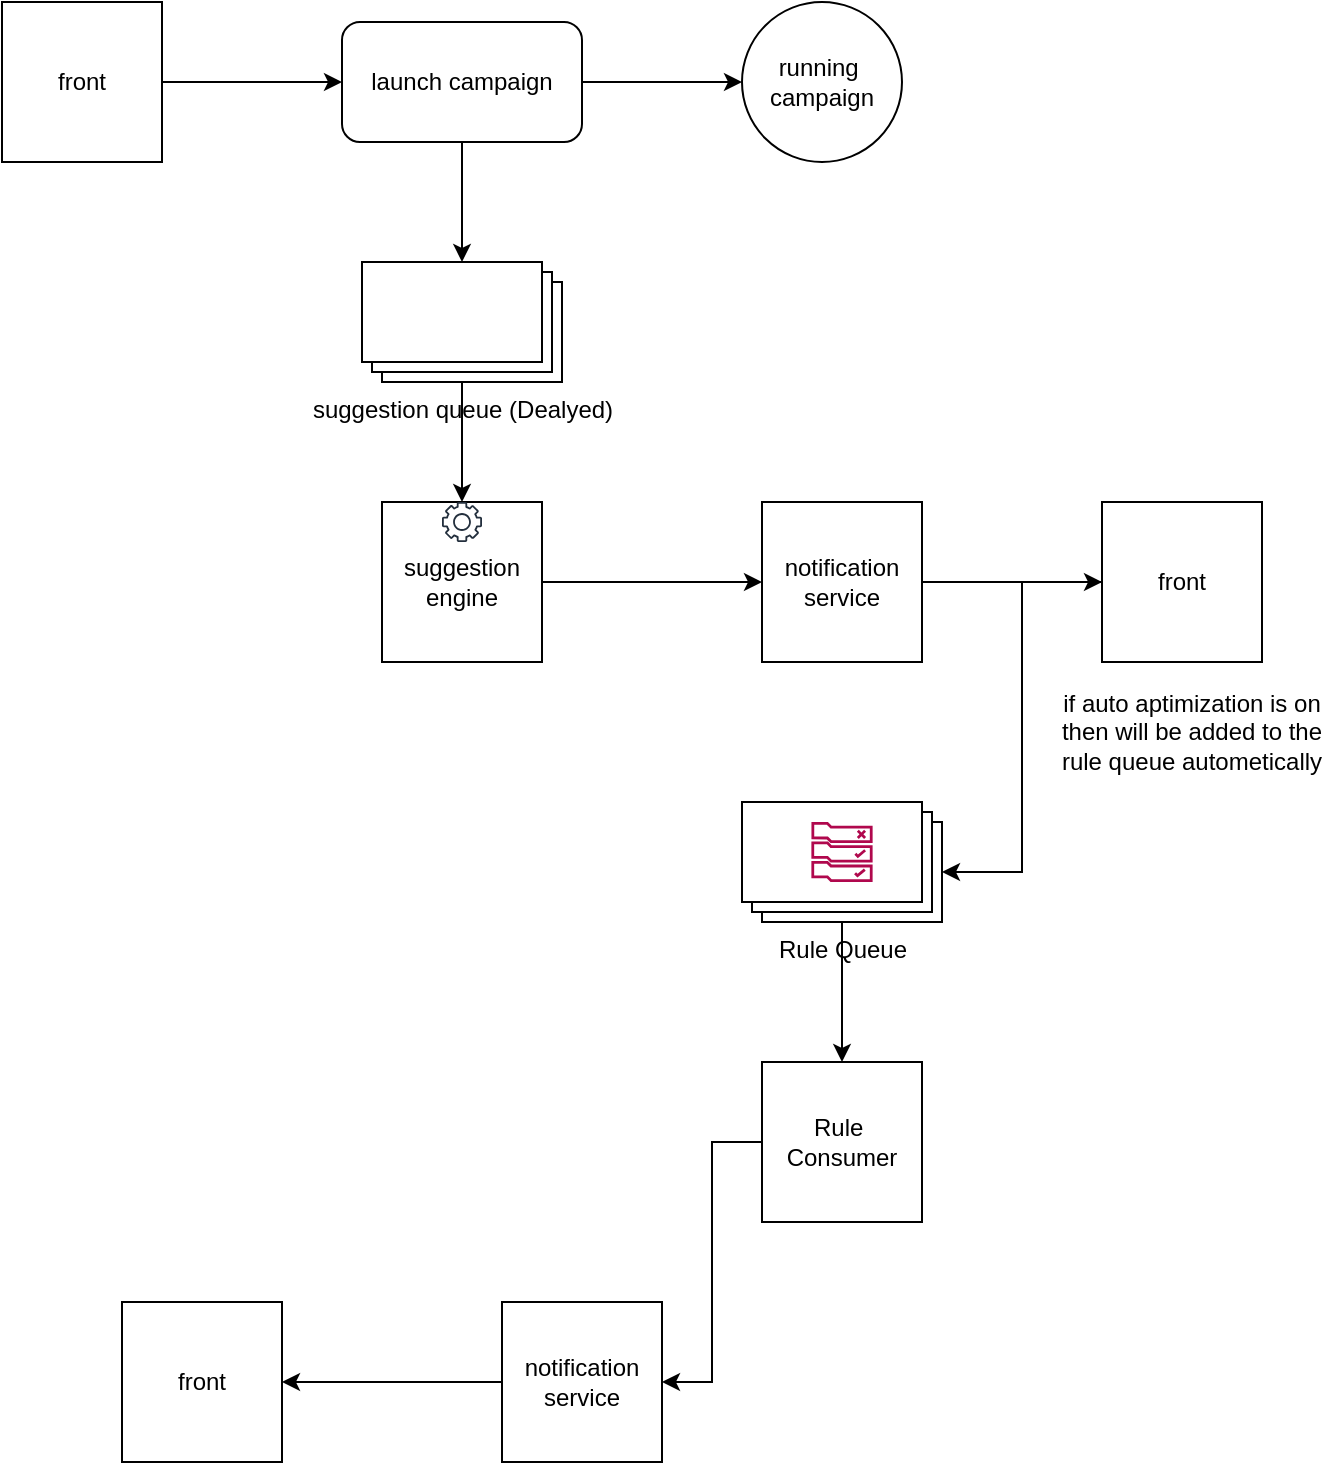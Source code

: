 <mxfile version="16.5.6" type="github">
  <diagram id="icjQpoa9YDCWABZU7nxO" name="Page-1">
    <mxGraphModel dx="1422" dy="762" grid="1" gridSize="10" guides="1" tooltips="1" connect="1" arrows="1" fold="1" page="1" pageScale="1" pageWidth="850" pageHeight="1100" math="0" shadow="0">
      <root>
        <mxCell id="0" />
        <mxCell id="1" parent="0" />
        <mxCell id="PQ5Z_mYO_5FLwbDRiWJP-15" style="edgeStyle=orthogonalEdgeStyle;rounded=0;orthogonalLoop=1;jettySize=auto;html=1;entryX=0;entryY=0.5;entryDx=0;entryDy=0;" edge="1" parent="1" source="PQ5Z_mYO_5FLwbDRiWJP-1" target="PQ5Z_mYO_5FLwbDRiWJP-3">
          <mxGeometry relative="1" as="geometry" />
        </mxCell>
        <mxCell id="PQ5Z_mYO_5FLwbDRiWJP-1" value="front" style="whiteSpace=wrap;html=1;aspect=fixed;" vertex="1" parent="1">
          <mxGeometry x="80" y="50" width="80" height="80" as="geometry" />
        </mxCell>
        <mxCell id="PQ5Z_mYO_5FLwbDRiWJP-16" style="edgeStyle=orthogonalEdgeStyle;rounded=0;orthogonalLoop=1;jettySize=auto;html=1;entryX=0;entryY=0.5;entryDx=0;entryDy=0;" edge="1" parent="1" source="PQ5Z_mYO_5FLwbDRiWJP-3" target="PQ5Z_mYO_5FLwbDRiWJP-4">
          <mxGeometry relative="1" as="geometry" />
        </mxCell>
        <mxCell id="PQ5Z_mYO_5FLwbDRiWJP-18" style="edgeStyle=orthogonalEdgeStyle;rounded=0;orthogonalLoop=1;jettySize=auto;html=1;" edge="1" parent="1" source="PQ5Z_mYO_5FLwbDRiWJP-3" target="PQ5Z_mYO_5FLwbDRiWJP-5">
          <mxGeometry relative="1" as="geometry" />
        </mxCell>
        <mxCell id="PQ5Z_mYO_5FLwbDRiWJP-3" value="launch campaign" style="rounded=1;whiteSpace=wrap;html=1;" vertex="1" parent="1">
          <mxGeometry x="250" y="60" width="120" height="60" as="geometry" />
        </mxCell>
        <mxCell id="PQ5Z_mYO_5FLwbDRiWJP-4" value="running&amp;nbsp;&lt;br&gt;campaign" style="ellipse;whiteSpace=wrap;html=1;aspect=fixed;" vertex="1" parent="1">
          <mxGeometry x="450" y="50" width="80" height="80" as="geometry" />
        </mxCell>
        <mxCell id="PQ5Z_mYO_5FLwbDRiWJP-20" style="edgeStyle=orthogonalEdgeStyle;rounded=0;orthogonalLoop=1;jettySize=auto;html=1;entryX=0.5;entryY=0;entryDx=0;entryDy=0;" edge="1" parent="1" source="PQ5Z_mYO_5FLwbDRiWJP-5" target="PQ5Z_mYO_5FLwbDRiWJP-6">
          <mxGeometry relative="1" as="geometry" />
        </mxCell>
        <mxCell id="PQ5Z_mYO_5FLwbDRiWJP-5" value="suggestion queue (Dealyed)" style="verticalLabelPosition=bottom;verticalAlign=top;html=1;shape=mxgraph.basic.layered_rect;dx=10;outlineConnect=0;" vertex="1" parent="1">
          <mxGeometry x="260" y="180" width="100" height="60" as="geometry" />
        </mxCell>
        <mxCell id="PQ5Z_mYO_5FLwbDRiWJP-21" style="edgeStyle=orthogonalEdgeStyle;rounded=0;orthogonalLoop=1;jettySize=auto;html=1;entryX=0;entryY=0.5;entryDx=0;entryDy=0;" edge="1" parent="1" source="PQ5Z_mYO_5FLwbDRiWJP-6" target="PQ5Z_mYO_5FLwbDRiWJP-7">
          <mxGeometry relative="1" as="geometry" />
        </mxCell>
        <mxCell id="PQ5Z_mYO_5FLwbDRiWJP-6" value="suggestion engine" style="whiteSpace=wrap;html=1;aspect=fixed;" vertex="1" parent="1">
          <mxGeometry x="270" y="300" width="80" height="80" as="geometry" />
        </mxCell>
        <mxCell id="PQ5Z_mYO_5FLwbDRiWJP-22" style="edgeStyle=orthogonalEdgeStyle;rounded=0;orthogonalLoop=1;jettySize=auto;html=1;entryX=0;entryY=0.5;entryDx=0;entryDy=0;" edge="1" parent="1" source="PQ5Z_mYO_5FLwbDRiWJP-7" target="PQ5Z_mYO_5FLwbDRiWJP-8">
          <mxGeometry relative="1" as="geometry" />
        </mxCell>
        <mxCell id="PQ5Z_mYO_5FLwbDRiWJP-7" value="notification service" style="whiteSpace=wrap;html=1;aspect=fixed;" vertex="1" parent="1">
          <mxGeometry x="460" y="300" width="80" height="80" as="geometry" />
        </mxCell>
        <mxCell id="PQ5Z_mYO_5FLwbDRiWJP-24" style="edgeStyle=orthogonalEdgeStyle;rounded=0;orthogonalLoop=1;jettySize=auto;html=1;entryX=0;entryY=0;entryDx=100;entryDy=35;entryPerimeter=0;" edge="1" parent="1" source="PQ5Z_mYO_5FLwbDRiWJP-8" target="PQ5Z_mYO_5FLwbDRiWJP-9">
          <mxGeometry relative="1" as="geometry" />
        </mxCell>
        <mxCell id="PQ5Z_mYO_5FLwbDRiWJP-8" value="front" style="whiteSpace=wrap;html=1;aspect=fixed;" vertex="1" parent="1">
          <mxGeometry x="630" y="300" width="80" height="80" as="geometry" />
        </mxCell>
        <mxCell id="PQ5Z_mYO_5FLwbDRiWJP-25" style="edgeStyle=orthogonalEdgeStyle;rounded=0;orthogonalLoop=1;jettySize=auto;html=1;entryX=0.5;entryY=0;entryDx=0;entryDy=0;" edge="1" parent="1" source="PQ5Z_mYO_5FLwbDRiWJP-9" target="PQ5Z_mYO_5FLwbDRiWJP-12">
          <mxGeometry relative="1" as="geometry" />
        </mxCell>
        <mxCell id="PQ5Z_mYO_5FLwbDRiWJP-9" value="Rule Queue" style="verticalLabelPosition=bottom;verticalAlign=top;html=1;shape=mxgraph.basic.layered_rect;dx=10;outlineConnect=0;" vertex="1" parent="1">
          <mxGeometry x="450" y="450" width="100" height="60" as="geometry" />
        </mxCell>
        <mxCell id="PQ5Z_mYO_5FLwbDRiWJP-26" style="edgeStyle=orthogonalEdgeStyle;rounded=0;orthogonalLoop=1;jettySize=auto;html=1;entryX=1;entryY=0.5;entryDx=0;entryDy=0;" edge="1" parent="1" source="PQ5Z_mYO_5FLwbDRiWJP-12" target="PQ5Z_mYO_5FLwbDRiWJP-13">
          <mxGeometry relative="1" as="geometry" />
        </mxCell>
        <mxCell id="PQ5Z_mYO_5FLwbDRiWJP-12" value="Rule&amp;nbsp;&lt;br&gt;Consumer" style="whiteSpace=wrap;html=1;aspect=fixed;" vertex="1" parent="1">
          <mxGeometry x="460" y="580" width="80" height="80" as="geometry" />
        </mxCell>
        <mxCell id="PQ5Z_mYO_5FLwbDRiWJP-27" style="edgeStyle=orthogonalEdgeStyle;rounded=0;orthogonalLoop=1;jettySize=auto;html=1;entryX=1;entryY=0.5;entryDx=0;entryDy=0;" edge="1" parent="1" source="PQ5Z_mYO_5FLwbDRiWJP-13" target="PQ5Z_mYO_5FLwbDRiWJP-14">
          <mxGeometry relative="1" as="geometry" />
        </mxCell>
        <mxCell id="PQ5Z_mYO_5FLwbDRiWJP-13" value="notification service" style="whiteSpace=wrap;html=1;aspect=fixed;" vertex="1" parent="1">
          <mxGeometry x="330" y="700" width="80" height="80" as="geometry" />
        </mxCell>
        <mxCell id="PQ5Z_mYO_5FLwbDRiWJP-14" value="front" style="whiteSpace=wrap;html=1;aspect=fixed;" vertex="1" parent="1">
          <mxGeometry x="140" y="700" width="80" height="80" as="geometry" />
        </mxCell>
        <mxCell id="PQ5Z_mYO_5FLwbDRiWJP-30" value="" style="shape=image;html=1;verticalAlign=top;verticalLabelPosition=bottom;labelBackgroundColor=#ffffff;imageAspect=0;aspect=fixed;image=https://cdn4.iconfinder.com/data/icons/sports-outline-24-px/24/Clock_stopwatch_timer_watch_sports-128.png" vertex="1" parent="1">
          <mxGeometry x="290" y="180" width="40" height="40" as="geometry" />
        </mxCell>
        <mxCell id="PQ5Z_mYO_5FLwbDRiWJP-31" value="" style="shape=image;html=1;verticalAlign=top;verticalLabelPosition=bottom;labelBackgroundColor=#ffffff;imageAspect=0;aspect=fixed;image=https://cdn2.iconfinder.com/data/icons/bitsies/128/Alarm-128.png" vertex="1" parent="1">
          <mxGeometry x="490" y="300" width="20" height="20" as="geometry" />
        </mxCell>
        <mxCell id="PQ5Z_mYO_5FLwbDRiWJP-32" value="" style="sketch=0;outlineConnect=0;fontColor=#232F3E;gradientColor=none;fillColor=#232F3D;strokeColor=none;dashed=0;verticalLabelPosition=bottom;verticalAlign=top;align=center;html=1;fontSize=12;fontStyle=0;aspect=fixed;pointerEvents=1;shape=mxgraph.aws4.gear;" vertex="1" parent="1">
          <mxGeometry x="300" y="300" width="20" height="20" as="geometry" />
        </mxCell>
        <mxCell id="PQ5Z_mYO_5FLwbDRiWJP-33" value="if auto aptimization is on then will be added to the rule queue autometically" style="text;html=1;strokeColor=none;fillColor=none;align=center;verticalAlign=middle;whiteSpace=wrap;rounded=0;" vertex="1" parent="1">
          <mxGeometry x="600" y="400" width="150" height="30" as="geometry" />
        </mxCell>
        <mxCell id="PQ5Z_mYO_5FLwbDRiWJP-34" value="" style="shape=image;html=1;verticalAlign=top;verticalLabelPosition=bottom;labelBackgroundColor=#ffffff;imageAspect=0;aspect=fixed;image=https://cdn0.iconfinder.com/data/icons/simple-lines-filled/32/41_Packman_Game_Character_Leisure_Eat_Smile-128.png" vertex="1" parent="1">
          <mxGeometry x="490" y="580" width="20" height="20" as="geometry" />
        </mxCell>
        <mxCell id="PQ5Z_mYO_5FLwbDRiWJP-35" value="" style="sketch=0;outlineConnect=0;fontColor=#232F3E;gradientColor=none;fillColor=#B0084D;strokeColor=none;dashed=0;verticalLabelPosition=bottom;verticalAlign=top;align=center;html=1;fontSize=12;fontStyle=0;aspect=fixed;pointerEvents=1;shape=mxgraph.aws4.rule_2;" vertex="1" parent="1">
          <mxGeometry x="484.61" y="460" width="30.79" height="30" as="geometry" />
        </mxCell>
      </root>
    </mxGraphModel>
  </diagram>
</mxfile>
